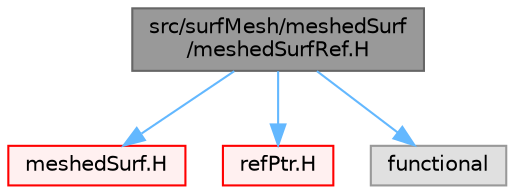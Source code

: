 digraph "src/surfMesh/meshedSurf/meshedSurfRef.H"
{
 // LATEX_PDF_SIZE
  bgcolor="transparent";
  edge [fontname=Helvetica,fontsize=10,labelfontname=Helvetica,labelfontsize=10];
  node [fontname=Helvetica,fontsize=10,shape=box,height=0.2,width=0.4];
  Node1 [id="Node000001",label="src/surfMesh/meshedSurf\l/meshedSurfRef.H",height=0.2,width=0.4,color="gray40", fillcolor="grey60", style="filled", fontcolor="black",tooltip=" "];
  Node1 -> Node2 [id="edge1_Node000001_Node000002",color="steelblue1",style="solid",tooltip=" "];
  Node2 [id="Node000002",label="meshedSurf.H",height=0.2,width=0.4,color="red", fillcolor="#FFF0F0", style="filled",URL="$meshedSurf_8H.html",tooltip=" "];
  Node1 -> Node214 [id="edge2_Node000001_Node000214",color="steelblue1",style="solid",tooltip=" "];
  Node214 [id="Node000214",label="refPtr.H",height=0.2,width=0.4,color="red", fillcolor="#FFF0F0", style="filled",URL="$refPtr_8H.html",tooltip=" "];
  Node1 -> Node216 [id="edge3_Node000001_Node000216",color="steelblue1",style="solid",tooltip=" "];
  Node216 [id="Node000216",label="functional",height=0.2,width=0.4,color="grey60", fillcolor="#E0E0E0", style="filled",tooltip=" "];
}
